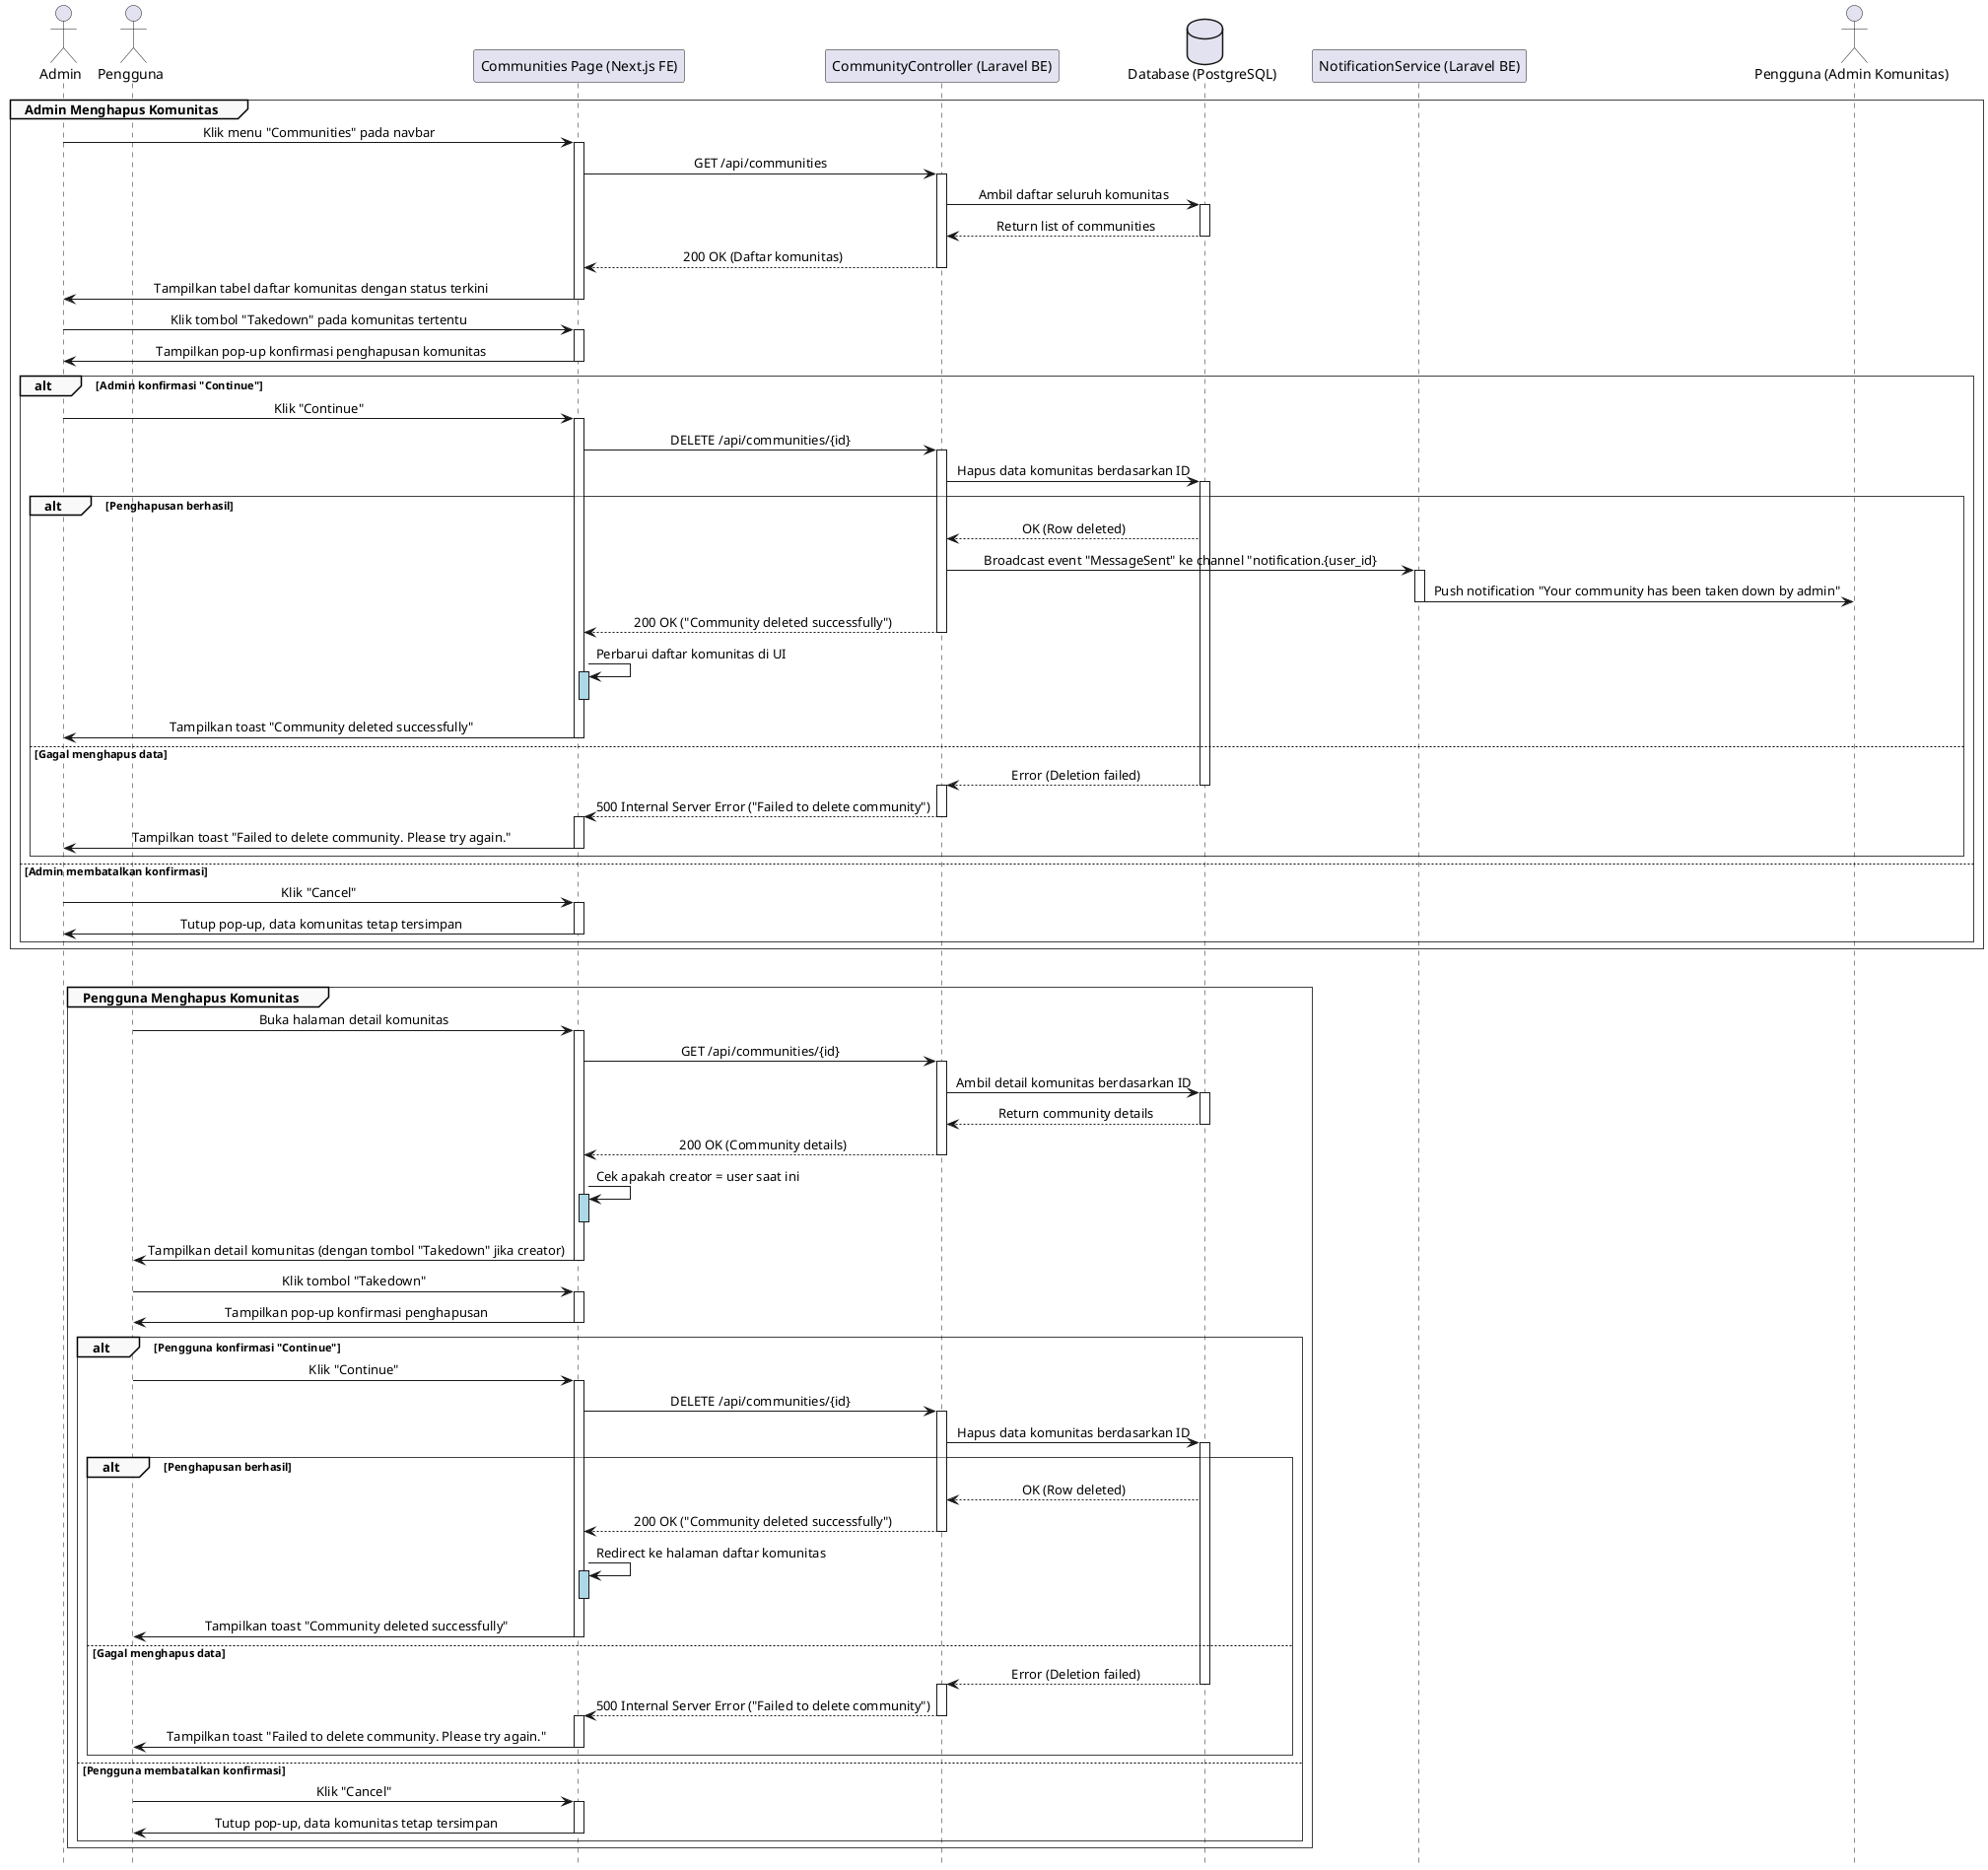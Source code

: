@startuml
' === Styling ===
skinparam sequence {
    LifelineFooterStrategy none
    MessageAlign center
    ArrowThickness 1
    ParticipantPadding 20
    GroupBorderThickness 0.5
    GroupBackgroundColor #F9F9F9
}
hide footbox

' === Participants ===
actor Admin
actor Pengguna
participant "Communities Page (Next.js FE)" as FE
participant "CommunityController (Laravel BE)" as BE
database "Database (PostgreSQL)" as DB
participant "NotificationService (Laravel BE)" as NS
actor "Pengguna (Admin Komunitas)" as FE_Creator

' === Flow A: Admin Menghapus Komunitas ===
group Admin Menghapus Komunitas
    Admin -> FE: Klik menu "Communities" pada navbar
    activate FE
    FE -> BE: GET /api/communities
    activate BE
    BE -> DB: Ambil daftar seluruh komunitas
    activate DB
    DB --> BE: Return list of communities
    deactivate DB
    BE --> FE: 200 OK (Daftar komunitas)
    deactivate BE
    FE -> Admin: Tampilkan tabel daftar komunitas dengan status terkini
    deactivate FE

    Admin -> FE: Klik tombol "Takedown" pada komunitas tertentu
    activate FE
    FE -> Admin: Tampilkan pop-up konfirmasi penghapusan komunitas
    deactivate FE

    alt Admin konfirmasi "Continue"
        Admin -> FE: Klik "Continue"
        activate FE
        FE -> BE: DELETE /api/communities/{id}
        activate BE
        BE -> DB: Hapus data komunitas berdasarkan ID
        activate DB

        alt Penghapusan berhasil
            DB --> BE: OK (Row deleted)
             ' Kirim notifikasi ke Creator komunitas
            BE -> NS: Broadcast event "MessageSent" ke channel "notification.{user_id}
            activate NS
            NS -> FE_Creator: Push notification "Your community has been taken down by admin"
            deactivate NS
            BE --> FE: 200 OK ("Community deleted successfully")
            deactivate BE
            FE -> FE: Perbarui daftar komunitas di UI
            activate FE #LightBlue
            deactivate FE #LightBlue
            FE -> Admin: Tampilkan toast "Community deleted successfully"
            deactivate FE



        else Gagal menghapus data
            DB --> BE: Error (Deletion failed)
            deactivate DB
            activate BE
            BE --> FE: 500 Internal Server Error ("Failed to delete community")
            deactivate BE
            activate FE
            FE -> Admin: Tampilkan toast "Failed to delete community. Please try again."
            deactivate FE
        end

    else Admin membatalkan konfirmasi
        Admin -> FE: Klik "Cancel"
        activate FE
        FE -> Admin: Tutup pop-up, data komunitas tetap tersimpan
        deactivate FE
    end
end

|||


' === Flow B: User Menghapus Komunitas ===
group Pengguna Menghapus Komunitas
    Pengguna -> FE: Buka halaman detail komunitas
    activate FE
    FE -> BE: GET /api/communities/{id}
    activate BE
    BE -> DB: Ambil detail komunitas berdasarkan ID
    activate DB
    DB --> BE: Return community details
    deactivate DB
    BE --> FE: 200 OK (Community details)
    deactivate BE
    FE -> FE: Cek apakah creator = user saat ini
    activate FE #LightBlue
    deactivate FE #LightBlue
    FE -> Pengguna: Tampilkan detail komunitas (dengan tombol "Takedown" jika creator)
    deactivate FE

    Pengguna -> FE: Klik tombol "Takedown"
    activate FE
    FE -> Pengguna: Tampilkan pop-up konfirmasi penghapusan
    deactivate FE

    alt Pengguna konfirmasi "Continue"
        Pengguna -> FE: Klik "Continue"
        activate FE
        FE -> BE: DELETE /api/communities/{id}
        activate BE
        BE -> DB: Hapus data komunitas berdasarkan ID
        activate DB

        alt Penghapusan berhasil
            DB --> BE: OK (Row deleted)
            BE --> FE: 200 OK ("Community deleted successfully")
            deactivate BE
            FE -> FE: Redirect ke halaman daftar komunitas
            activate FE #LightBlue
            deactivate FE #LightBlue
            FE -> Pengguna: Tampilkan toast "Community deleted successfully"
            deactivate FE

        else Gagal menghapus data
            DB --> BE: Error (Deletion failed)
            deactivate DB
            activate BE
            BE --> FE: 500 Internal Server Error ("Failed to delete community")
            deactivate BE
            activate FE
            FE -> Pengguna: Tampilkan toast "Failed to delete community. Please try again."
            deactivate FE
        end

    else Pengguna membatalkan konfirmasi
        Pengguna -> FE: Klik "Cancel"
        activate FE
        FE -> Pengguna: Tutup pop-up, data komunitas tetap tersimpan
        deactivate FE
    end
end

@enduml